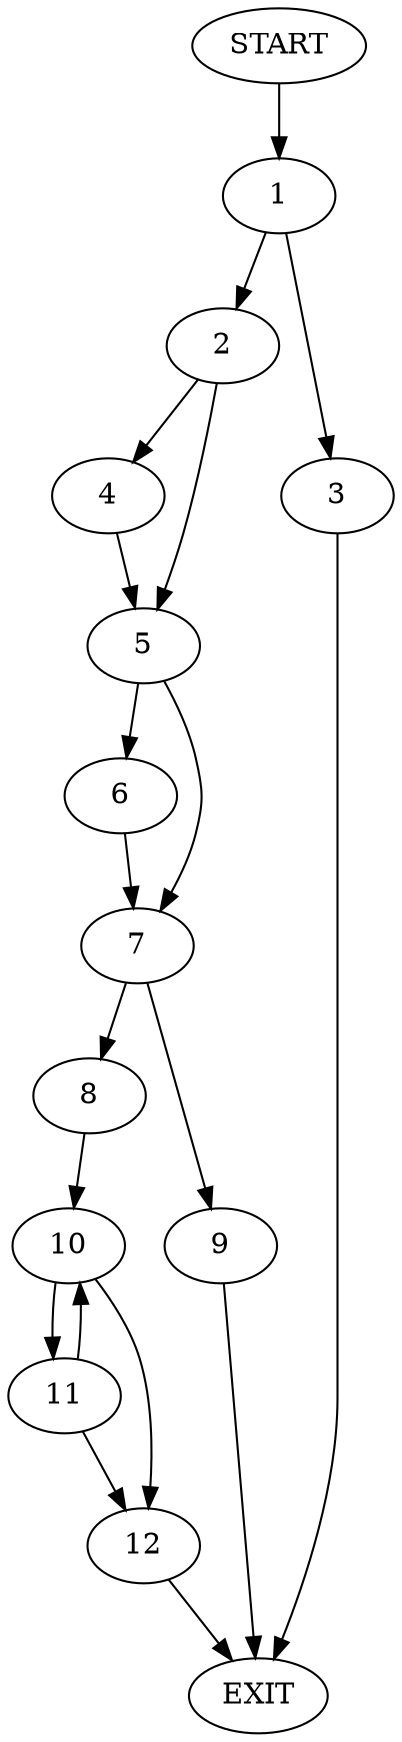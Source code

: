 digraph {
0 [label="START"]
13 [label="EXIT"]
0 -> 1
1 -> 2
1 -> 3
3 -> 13
2 -> 4
2 -> 5
4 -> 5
5 -> 6
5 -> 7
6 -> 7
7 -> 8
7 -> 9
8 -> 10
9 -> 13
10 -> 11
10 -> 12
11 -> 12
11 -> 10
12 -> 13
}
